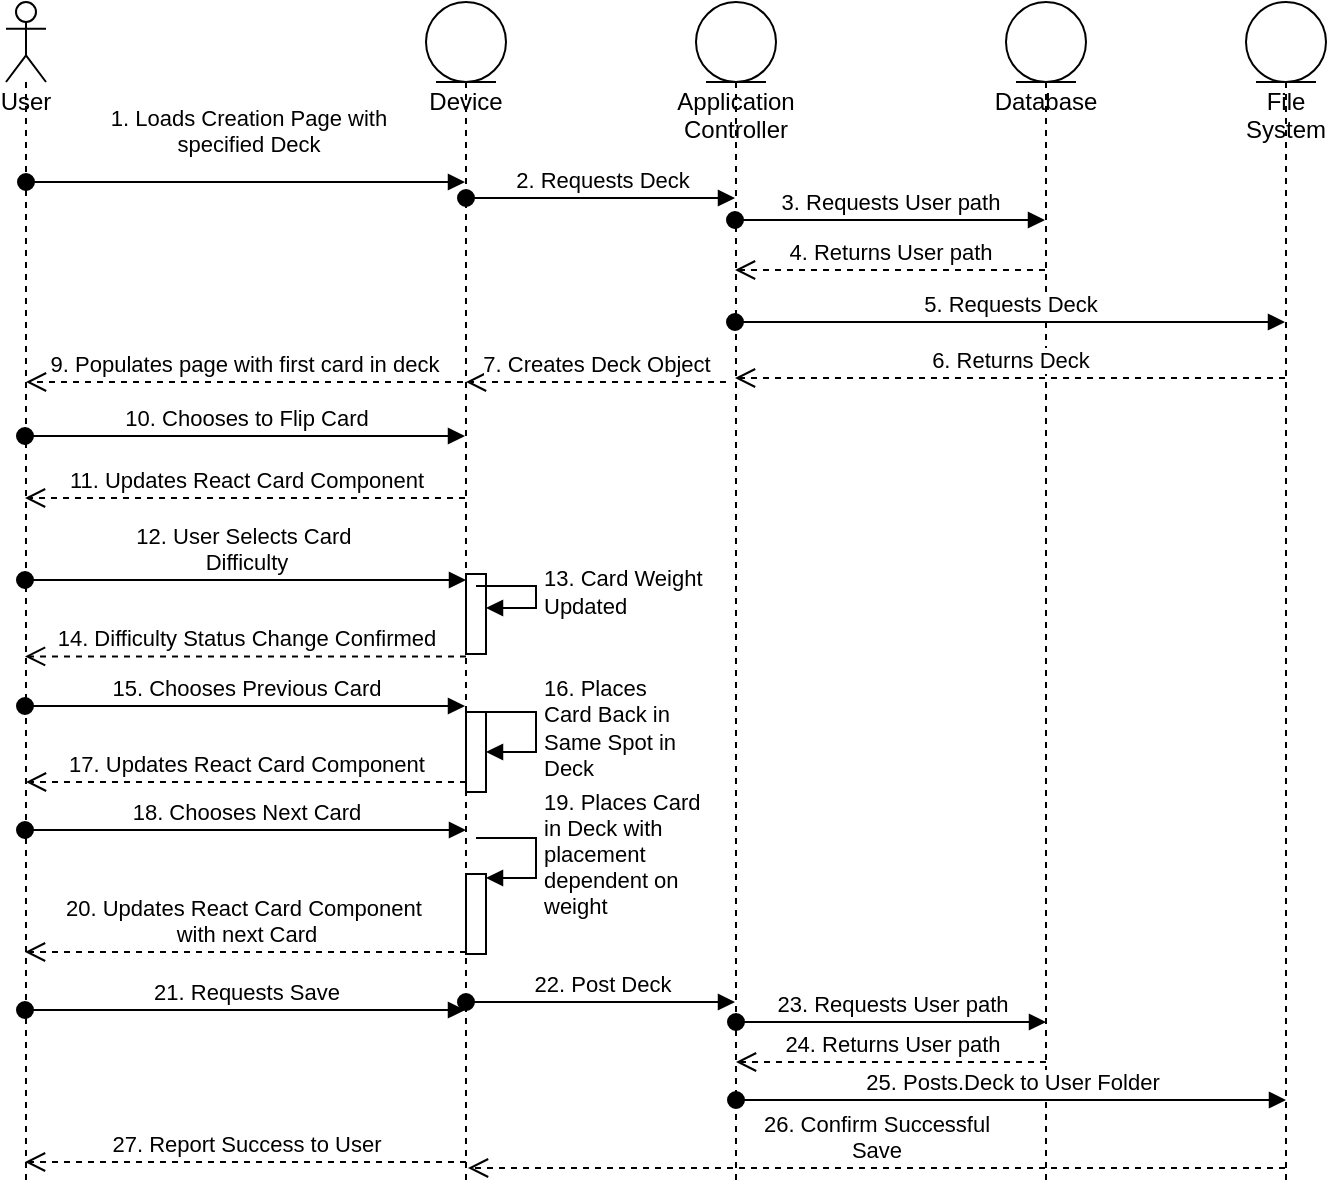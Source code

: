 <mxfile version="16.6.4" type="github">
  <diagram id="HTo3iiuKE1k7zcjPsBAO" name="Page-1">
    <mxGraphModel dx="729" dy="302" grid="1" gridSize="10" guides="1" tooltips="1" connect="1" arrows="1" fold="1" page="1" pageScale="1" pageWidth="850" pageHeight="1100" math="0" shadow="0">
      <root>
        <mxCell id="0" />
        <mxCell id="1" parent="0" />
        <mxCell id="6rk3nvtCwCU-dYlgrRcQ-2" value="User" style="shape=umlLifeline;participant=umlActor;perimeter=lifelinePerimeter;whiteSpace=wrap;html=1;container=1;collapsible=0;recursiveResize=0;verticalAlign=top;spacingTop=36;outlineConnect=0;" parent="1" vertex="1">
          <mxGeometry x="60" y="30" width="20" height="590" as="geometry" />
        </mxCell>
        <mxCell id="6rk3nvtCwCU-dYlgrRcQ-3" value="Device" style="shape=umlLifeline;participant=umlEntity;perimeter=lifelinePerimeter;whiteSpace=wrap;html=1;container=1;collapsible=0;recursiveResize=0;verticalAlign=top;spacingTop=36;outlineConnect=0;" parent="1" vertex="1">
          <mxGeometry x="270" y="30" width="40" height="590" as="geometry" />
        </mxCell>
        <mxCell id="6rk3nvtCwCU-dYlgrRcQ-11" value="2. Requests Deck" style="html=1;verticalAlign=bottom;startArrow=oval;startFill=1;endArrow=block;startSize=8;rounded=0;" parent="6rk3nvtCwCU-dYlgrRcQ-3" target="6rk3nvtCwCU-dYlgrRcQ-4" edge="1">
          <mxGeometry width="60" relative="1" as="geometry">
            <mxPoint x="20" y="98" as="sourcePoint" />
            <mxPoint x="185" y="98" as="targetPoint" />
          </mxGeometry>
        </mxCell>
        <mxCell id="S-c-iVjcR3PPTWWEFbm2-5" value="" style="html=1;points=[];perimeter=orthogonalPerimeter;" vertex="1" parent="6rk3nvtCwCU-dYlgrRcQ-3">
          <mxGeometry x="20" y="286" width="10" height="40" as="geometry" />
        </mxCell>
        <mxCell id="S-c-iVjcR3PPTWWEFbm2-6" value="13. Card Weight&lt;br&gt;Updated" style="edgeStyle=orthogonalEdgeStyle;html=1;align=left;spacingLeft=2;endArrow=block;rounded=0;entryX=1;entryY=0;" edge="1" parent="6rk3nvtCwCU-dYlgrRcQ-3">
          <mxGeometry relative="1" as="geometry">
            <mxPoint x="25" y="292" as="sourcePoint" />
            <Array as="points">
              <mxPoint x="55" y="292" />
            </Array>
            <mxPoint x="30" y="303" as="targetPoint" />
          </mxGeometry>
        </mxCell>
        <mxCell id="S-c-iVjcR3PPTWWEFbm2-10" value="" style="html=1;points=[];perimeter=orthogonalPerimeter;" vertex="1" parent="6rk3nvtCwCU-dYlgrRcQ-3">
          <mxGeometry x="20" y="355" width="10" height="40" as="geometry" />
        </mxCell>
        <mxCell id="S-c-iVjcR3PPTWWEFbm2-11" value="16. Places&amp;nbsp;&lt;br&gt;Card Back in&amp;nbsp;&lt;br&gt;Same Spot in&lt;br&gt;Deck" style="edgeStyle=orthogonalEdgeStyle;html=1;align=left;spacingLeft=2;endArrow=block;rounded=0;entryX=1;entryY=0;" edge="1" parent="6rk3nvtCwCU-dYlgrRcQ-3">
          <mxGeometry relative="1" as="geometry">
            <mxPoint x="25" y="355" as="sourcePoint" />
            <Array as="points">
              <mxPoint x="55" y="355" />
            </Array>
            <mxPoint x="30" y="375" as="targetPoint" />
          </mxGeometry>
        </mxCell>
        <mxCell id="S-c-iVjcR3PPTWWEFbm2-14" value="" style="html=1;points=[];perimeter=orthogonalPerimeter;" vertex="1" parent="6rk3nvtCwCU-dYlgrRcQ-3">
          <mxGeometry x="20" y="436" width="10" height="40" as="geometry" />
        </mxCell>
        <mxCell id="S-c-iVjcR3PPTWWEFbm2-15" value="19. Places Card&lt;br&gt;in Deck with&amp;nbsp;&lt;br&gt;placement&lt;br&gt;dependent on&amp;nbsp;&lt;br&gt;weight" style="edgeStyle=orthogonalEdgeStyle;html=1;align=left;spacingLeft=2;endArrow=block;rounded=0;entryX=1;entryY=0;" edge="1" parent="6rk3nvtCwCU-dYlgrRcQ-3">
          <mxGeometry relative="1" as="geometry">
            <mxPoint x="25" y="418" as="sourcePoint" />
            <Array as="points">
              <mxPoint x="55" y="418" />
            </Array>
            <mxPoint x="30" y="438" as="targetPoint" />
          </mxGeometry>
        </mxCell>
        <mxCell id="6rk3nvtCwCU-dYlgrRcQ-4" value="Application Controller" style="shape=umlLifeline;participant=umlEntity;perimeter=lifelinePerimeter;whiteSpace=wrap;html=1;container=1;collapsible=0;recursiveResize=0;verticalAlign=top;spacingTop=36;outlineConnect=0;" parent="1" vertex="1">
          <mxGeometry x="405" y="30" width="40" height="590" as="geometry" />
        </mxCell>
        <mxCell id="6rk3nvtCwCU-dYlgrRcQ-5" value="Database" style="shape=umlLifeline;participant=umlEntity;perimeter=lifelinePerimeter;whiteSpace=wrap;html=1;container=1;collapsible=0;recursiveResize=0;verticalAlign=top;spacingTop=36;outlineConnect=0;" parent="1" vertex="1">
          <mxGeometry x="560" y="30" width="40" height="590" as="geometry" />
        </mxCell>
        <mxCell id="6rk3nvtCwCU-dYlgrRcQ-6" value="1. Loads Creation Page with &lt;br&gt;specified Deck" style="html=1;verticalAlign=bottom;startArrow=oval;startFill=1;endArrow=block;startSize=8;rounded=0;" parent="1" source="6rk3nvtCwCU-dYlgrRcQ-2" target="6rk3nvtCwCU-dYlgrRcQ-3" edge="1">
          <mxGeometry x="0.004" y="10" width="60" relative="1" as="geometry">
            <mxPoint x="340" y="160" as="sourcePoint" />
            <mxPoint x="400" y="160" as="targetPoint" />
            <Array as="points">
              <mxPoint x="150" y="120" />
              <mxPoint x="230" y="120" />
            </Array>
            <mxPoint x="1" as="offset" />
          </mxGeometry>
        </mxCell>
        <mxCell id="6rk3nvtCwCU-dYlgrRcQ-12" value="3. Requests User path" style="html=1;verticalAlign=bottom;startArrow=oval;startFill=1;endArrow=block;startSize=8;rounded=0;" parent="1" target="6rk3nvtCwCU-dYlgrRcQ-5" edge="1">
          <mxGeometry width="60" relative="1" as="geometry">
            <mxPoint x="424.5" y="139" as="sourcePoint" />
            <mxPoint x="549.5" y="139" as="targetPoint" />
          </mxGeometry>
        </mxCell>
        <mxCell id="6rk3nvtCwCU-dYlgrRcQ-14" value="File System" style="shape=umlLifeline;participant=umlEntity;perimeter=lifelinePerimeter;whiteSpace=wrap;html=1;container=1;collapsible=0;recursiveResize=0;verticalAlign=top;spacingTop=36;outlineConnect=0;" parent="1" vertex="1">
          <mxGeometry x="680" y="30" width="40" height="590" as="geometry" />
        </mxCell>
        <mxCell id="6rk3nvtCwCU-dYlgrRcQ-16" value="4. Returns User path" style="html=1;verticalAlign=bottom;endArrow=open;dashed=1;endSize=8;rounded=0;" parent="1" source="6rk3nvtCwCU-dYlgrRcQ-5" edge="1">
          <mxGeometry relative="1" as="geometry">
            <mxPoint x="549.5" y="164" as="sourcePoint" />
            <mxPoint x="424.5" y="164" as="targetPoint" />
          </mxGeometry>
        </mxCell>
        <mxCell id="6rk3nvtCwCU-dYlgrRcQ-15" value="5. Requests Deck" style="html=1;verticalAlign=bottom;startArrow=oval;startFill=1;endArrow=block;startSize=8;rounded=0;" parent="1" edge="1">
          <mxGeometry width="60" relative="1" as="geometry">
            <mxPoint x="424.5" y="190" as="sourcePoint" />
            <mxPoint x="699.5" y="190" as="targetPoint" />
          </mxGeometry>
        </mxCell>
        <mxCell id="6rk3nvtCwCU-dYlgrRcQ-18" value="6. Returns Deck" style="html=1;verticalAlign=bottom;endArrow=open;dashed=1;endSize=8;rounded=0;" parent="1" edge="1">
          <mxGeometry relative="1" as="geometry">
            <mxPoint x="699.5" y="218" as="sourcePoint" />
            <mxPoint x="424.5" y="218" as="targetPoint" />
          </mxGeometry>
        </mxCell>
        <mxCell id="6rk3nvtCwCU-dYlgrRcQ-19" value="7. Creates Deck Object" style="html=1;verticalAlign=bottom;endArrow=open;dashed=1;endSize=8;rounded=0;" parent="1" target="6rk3nvtCwCU-dYlgrRcQ-3" edge="1">
          <mxGeometry relative="1" as="geometry">
            <mxPoint x="420" y="220" as="sourcePoint" />
            <mxPoint x="370" y="170" as="targetPoint" />
          </mxGeometry>
        </mxCell>
        <mxCell id="mTX0Zf34lOwFtFNKfacL-1" value="9. Populates page with first card in deck" style="html=1;verticalAlign=bottom;endArrow=open;dashed=1;endSize=8;rounded=0;" parent="1" target="6rk3nvtCwCU-dYlgrRcQ-2" edge="1">
          <mxGeometry relative="1" as="geometry">
            <mxPoint x="288.5" y="220" as="sourcePoint" />
            <mxPoint x="88.5" y="220" as="targetPoint" />
          </mxGeometry>
        </mxCell>
        <mxCell id="mTX0Zf34lOwFtFNKfacL-12" value="23. Requests User path" style="html=1;verticalAlign=bottom;startArrow=oval;startFill=1;endArrow=block;startSize=8;rounded=0;" parent="1" edge="1">
          <mxGeometry width="60" relative="1" as="geometry">
            <mxPoint x="425" y="540" as="sourcePoint" />
            <mxPoint x="580" y="540" as="targetPoint" />
          </mxGeometry>
        </mxCell>
        <mxCell id="mTX0Zf34lOwFtFNKfacL-13" value="24. Returns User path" style="html=1;verticalAlign=bottom;endArrow=open;dashed=1;endSize=8;rounded=0;" parent="1" edge="1">
          <mxGeometry relative="1" as="geometry">
            <mxPoint x="580" y="560" as="sourcePoint" />
            <mxPoint x="425" y="560" as="targetPoint" />
          </mxGeometry>
        </mxCell>
        <mxCell id="mTX0Zf34lOwFtFNKfacL-17" value="26. Confirm Successful&lt;br&gt;Save" style="html=1;verticalAlign=bottom;endArrow=open;dashed=1;endSize=8;rounded=0;" parent="1" edge="1">
          <mxGeometry relative="1" as="geometry">
            <mxPoint x="699.5" y="613" as="sourcePoint" />
            <mxPoint x="291" y="613" as="targetPoint" />
          </mxGeometry>
        </mxCell>
        <mxCell id="mTX0Zf34lOwFtFNKfacL-18" value="27. Report Success to User" style="html=1;verticalAlign=bottom;endArrow=open;dashed=1;endSize=8;rounded=0;" parent="1" edge="1">
          <mxGeometry relative="1" as="geometry">
            <mxPoint x="290" y="610" as="sourcePoint" />
            <mxPoint x="69.5" y="610" as="targetPoint" />
          </mxGeometry>
        </mxCell>
        <mxCell id="S-c-iVjcR3PPTWWEFbm2-1" value="10. Chooses to Flip Card" style="html=1;verticalAlign=bottom;startArrow=oval;startFill=1;endArrow=block;startSize=8;rounded=0;" edge="1" parent="1">
          <mxGeometry width="60" relative="1" as="geometry">
            <mxPoint x="69.5" y="247" as="sourcePoint" />
            <mxPoint x="289.5" y="247" as="targetPoint" />
          </mxGeometry>
        </mxCell>
        <mxCell id="S-c-iVjcR3PPTWWEFbm2-2" value="11. Updates React Card Component" style="html=1;verticalAlign=bottom;endArrow=open;dashed=1;endSize=8;rounded=0;" edge="1" parent="1">
          <mxGeometry relative="1" as="geometry">
            <mxPoint x="289.5" y="278" as="sourcePoint" />
            <mxPoint x="69.5" y="278" as="targetPoint" />
          </mxGeometry>
        </mxCell>
        <mxCell id="S-c-iVjcR3PPTWWEFbm2-3" value="12. User Selects Card&amp;nbsp;&lt;br&gt;Difficulty" style="html=1;verticalAlign=bottom;startArrow=oval;startFill=1;endArrow=block;startSize=8;rounded=0;" edge="1" parent="1">
          <mxGeometry width="60" relative="1" as="geometry">
            <mxPoint x="69.5" y="319" as="sourcePoint" />
            <mxPoint x="290" y="319" as="targetPoint" />
          </mxGeometry>
        </mxCell>
        <mxCell id="S-c-iVjcR3PPTWWEFbm2-7" value="14. Difficulty Status Change Confirmed" style="html=1;verticalAlign=bottom;endArrow=open;dashed=1;endSize=8;rounded=0;exitX=0.5;exitY=0.813;exitDx=0;exitDy=0;exitPerimeter=0;" edge="1" parent="1">
          <mxGeometry relative="1" as="geometry">
            <mxPoint x="290" y="357.24" as="sourcePoint" />
            <mxPoint x="69.5" y="357.24" as="targetPoint" />
          </mxGeometry>
        </mxCell>
        <mxCell id="S-c-iVjcR3PPTWWEFbm2-9" value="15. Chooses Previous Card" style="html=1;verticalAlign=bottom;startArrow=oval;startFill=1;endArrow=block;startSize=8;rounded=0;" edge="1" parent="1">
          <mxGeometry width="60" relative="1" as="geometry">
            <mxPoint x="69.5" y="382" as="sourcePoint" />
            <mxPoint x="289.5" y="382" as="targetPoint" />
          </mxGeometry>
        </mxCell>
        <mxCell id="S-c-iVjcR3PPTWWEFbm2-13" value="18. Chooses Next Card" style="html=1;verticalAlign=bottom;startArrow=oval;startFill=1;endArrow=block;startSize=8;rounded=0;" edge="1" parent="1">
          <mxGeometry width="60" relative="1" as="geometry">
            <mxPoint x="69.5" y="444" as="sourcePoint" />
            <mxPoint x="290" y="444" as="targetPoint" />
          </mxGeometry>
        </mxCell>
        <mxCell id="S-c-iVjcR3PPTWWEFbm2-19" value="20. Updates React Card Component&amp;nbsp;&lt;br&gt;with next Card" style="html=1;verticalAlign=bottom;endArrow=open;dashed=1;endSize=8;rounded=0;" edge="1" parent="1">
          <mxGeometry relative="1" as="geometry">
            <mxPoint x="290" y="505" as="sourcePoint" />
            <mxPoint x="69.5" y="505" as="targetPoint" />
          </mxGeometry>
        </mxCell>
        <mxCell id="S-c-iVjcR3PPTWWEFbm2-20" value="21. Requests Save" style="html=1;verticalAlign=bottom;startArrow=oval;startFill=1;endArrow=block;startSize=8;rounded=0;" edge="1" parent="1">
          <mxGeometry width="60" relative="1" as="geometry">
            <mxPoint x="69.5" y="534" as="sourcePoint" />
            <mxPoint x="289.5" y="534" as="targetPoint" />
          </mxGeometry>
        </mxCell>
        <mxCell id="S-c-iVjcR3PPTWWEFbm2-23" value="22. Post Deck" style="html=1;verticalAlign=bottom;startArrow=oval;startFill=1;endArrow=block;startSize=8;rounded=0;" edge="1" parent="1" source="6rk3nvtCwCU-dYlgrRcQ-3" target="6rk3nvtCwCU-dYlgrRcQ-4">
          <mxGeometry width="60" relative="1" as="geometry">
            <mxPoint x="320" y="540" as="sourcePoint" />
            <mxPoint x="380" y="540" as="targetPoint" />
            <Array as="points">
              <mxPoint x="410" y="530" />
            </Array>
          </mxGeometry>
        </mxCell>
        <mxCell id="mTX0Zf34lOwFtFNKfacL-15" value="25. Posts.Deck to User Folder" style="html=1;verticalAlign=bottom;startArrow=oval;startFill=1;endArrow=block;startSize=8;rounded=0;" parent="1" edge="1">
          <mxGeometry width="60" relative="1" as="geometry">
            <mxPoint x="425" y="579" as="sourcePoint" />
            <mxPoint x="700" y="579" as="targetPoint" />
          </mxGeometry>
        </mxCell>
        <mxCell id="S-c-iVjcR3PPTWWEFbm2-24" value="17. Updates React Card Component" style="html=1;verticalAlign=bottom;endArrow=open;dashed=1;endSize=8;rounded=0;" edge="1" parent="1" target="6rk3nvtCwCU-dYlgrRcQ-2">
          <mxGeometry relative="1" as="geometry">
            <mxPoint x="290" y="420" as="sourcePoint" />
            <mxPoint x="210" y="420" as="targetPoint" />
          </mxGeometry>
        </mxCell>
      </root>
    </mxGraphModel>
  </diagram>
</mxfile>
